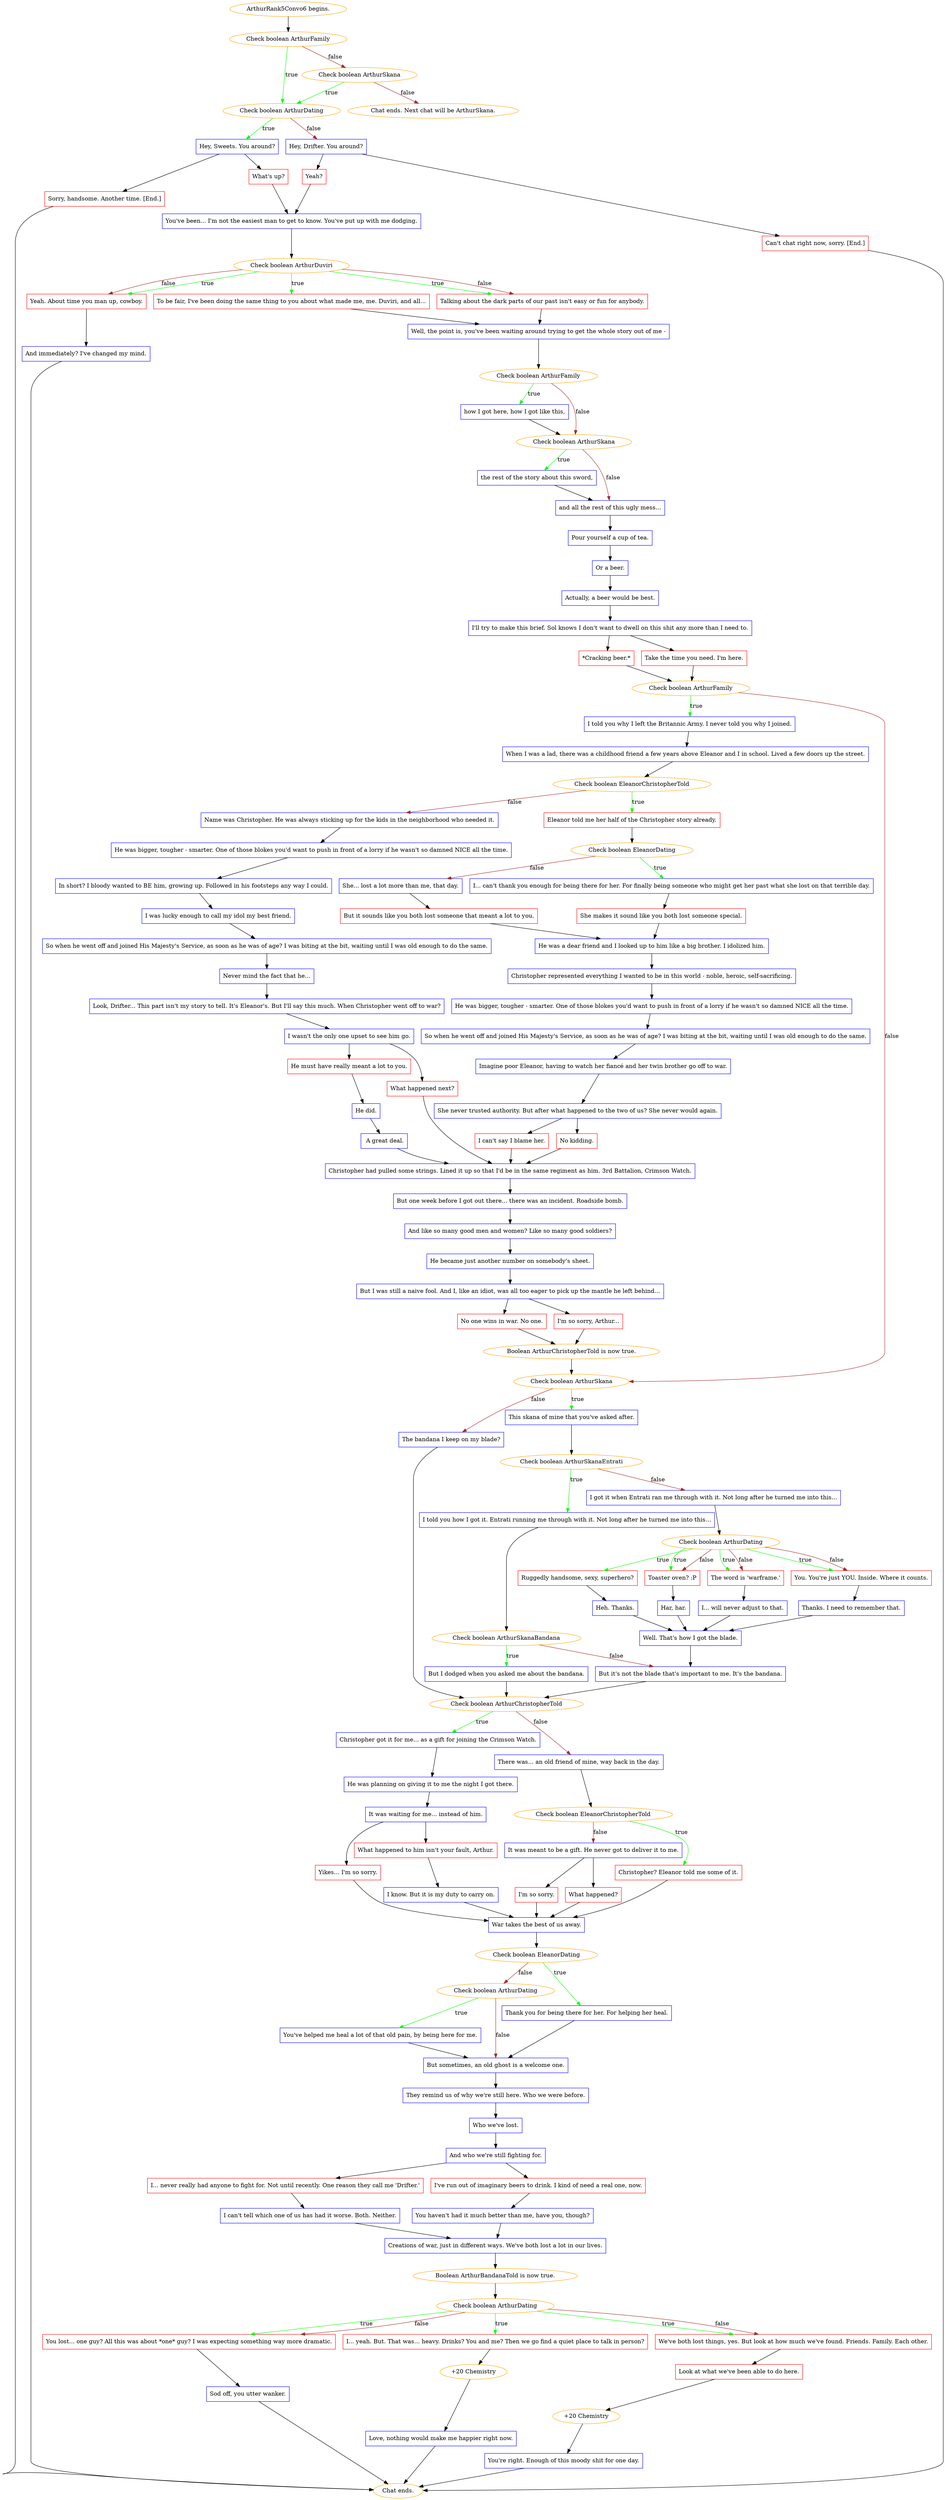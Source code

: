 digraph {
	"ArthurRank5Convo6 begins." [color=orange];
		"ArthurRank5Convo6 begins." -> 2457;
	2457 [label="Check boolean ArthurFamily",color=orange];
		2457 -> 2460 [label=true,color=green];
		2457 -> 2458 [label=false,color=brown];
	2460 [label="Check boolean ArthurDating",color=orange];
		2460 -> 2462 [label=true,color=green];
		2460 -> 2461 [label=false,color=brown];
	2458 [label="Check boolean ArthurSkana",color=orange];
		2458 -> 2460 [label=true,color=green];
		2458 -> "Chat ends. Next chat will be ArthurSkana." [label=false,color=brown];
	2462 [label="Hey, Sweets. You around?",shape=box,color=blue];
		2462 -> 2467;
		2462 -> 2464;
	2461 [label="Hey, Drifter. You around?",shape=box,color=blue];
		2461 -> 2465;
		2461 -> 2466;
	"Chat ends. Next chat will be ArthurSkana." [color=orange];
	2467 [label="What's up?",shape=box,color=red];
		2467 -> 2469;
	2464 [label="Sorry, handsome. Another time. [End.]",shape=box,color=red];
		2464 -> "Chat ends.";
	2465 [label="Yeah?",shape=box,color=red];
		2465 -> 2469;
	2466 [label="Can't chat right now, sorry. [End.]",shape=box,color=red];
		2466 -> "Chat ends.";
	2469 [label="You've been... I'm not the easiest man to get to know. You've put up with me dodging.",shape=box,color=blue];
		2469 -> 2470;
	"Chat ends." [color=orange];
	2470 [label="Check boolean ArthurDuviri",color=orange];
		2470 -> 2471 [label=true,color=green];
		2470 -> 2472 [label=true,color=green];
		2470 -> 2473 [label=true,color=green];
		2470 -> 2472 [label=false,color=brown];
		2470 -> 2473 [label=false,color=brown];
	2471 [label="To be fair, I've been doing the same thing to you about what made me, me. Duviri, and all...",shape=box,color=red];
		2471 -> 2474;
	2472 [label="Talking about the dark parts of our past isn't easy or fun for anybody.",shape=box,color=red];
		2472 -> 2474;
	2473 [label="Yeah. About time you man up, cowboy.",shape=box,color=red];
		2473 -> 2475;
	2474 [label="Well, the point is, you've been waiting around trying to get the whole story out of me -",shape=box,color=blue];
		2474 -> 2477;
	2475 [label="And immediately? I've changed my mind.",shape=box,color=blue];
		2475 -> "Chat ends.";
	2477 [label="Check boolean ArthurFamily",color=orange];
		2477 -> 2479 [label=true,color=green];
		2477 -> 2478 [label=false,color=brown];
	2479 [label="how I got here, how I got like this,",shape=box,color=blue];
		2479 -> 2478;
	2478 [label="Check boolean ArthurSkana",color=orange];
		2478 -> 2480 [label=true,color=green];
		2478 -> 2481 [label=false,color=brown];
	2480 [label="the rest of the story about this sword,",shape=box,color=blue];
		2480 -> 2481;
	2481 [label="and all the rest of this ugly mess...",shape=box,color=blue];
		2481 -> 2482;
	2482 [label="Pour yourself a cup of tea.",shape=box,color=blue];
		2482 -> 2483;
	2483 [label="Or a beer.",shape=box,color=blue];
		2483 -> 2484;
	2484 [label="Actually, a beer would be best.",shape=box,color=blue];
		2484 -> 2485;
	2485 [label="I'll try to make this brief. Sol knows I don't want to dwell on this shit any more than I need to.",shape=box,color=blue];
		2485 -> 2486;
		2485 -> 2487;
	2486 [label="*Cracking beer.*",shape=box,color=red];
		2486 -> 2488;
	2487 [label="Take the time you need. I'm here.",shape=box,color=red];
		2487 -> 2488;
	2488 [label="Check boolean ArthurFamily",color=orange];
		2488 -> 2489 [label=true,color=green];
		2488 -> 2490 [label=false,color=brown];
	2489 [label="I told you why I left the Britannic Army. I never told you why I joined.",shape=box,color=blue];
		2489 -> 2493;
	2490 [label="Check boolean ArthurSkana",color=orange];
		2490 -> 2491 [label=true,color=green];
		2490 -> 2492 [label=false,color=brown];
	2493 [label="When I was a lad, there was a childhood friend a few years above Eleanor and I in school. Lived a few doors up the street.",shape=box,color=blue];
		2493 -> 2494;
	2491 [label="This skana of mine that you've asked after.",shape=box,color=blue];
		2491 -> 2495;
	2492 [label="The bandana I keep on my blade?",shape=box,color=blue];
		2492 -> 2520;
	2494 [label="Check boolean EleanorChristopherTold",color=orange];
		2494 -> 2497 [label=true,color=green];
		2494 -> 2499 [label=false,color=brown];
	2495 [label="Check boolean ArthurSkanaEntrati",color=orange];
		2495 -> 2506 [label=true,color=green];
		2495 -> 2496 [label=false,color=brown];
	2520 [label="Check boolean ArthurChristopherTold",color=orange];
		2520 -> 2521 [label=true,color=green];
		2520 -> 2522 [label=false,color=brown];
	2497 [label="Eleanor told me her half of the Christopher story already.",shape=box,color=red];
		2497 -> 2502;
	2499 [label="Name was Christopher. He was always sticking up for the kids in the neighborhood who needed it.",shape=box,color=blue];
		2499 -> 2500;
	2506 [label="I told you how I got it. Entrati running me through with it. Not long after he turned me into this...",shape=box,color=blue];
		2506 -> 2517;
	2496 [label="I got it when Entrati ran me through with it. Not long after he turned me into this...",shape=box,color=blue];
		2496 -> 2507;
	2521 [label="Christopher got it for me... as a gift for joining the Crimson Watch.",shape=box,color=blue];
		2521 -> 2523;
	2522 [label="There was... an old friend of mine, way back in the day.",shape=box,color=blue];
		2522 -> 2524;
	2502 [label="Check boolean EleanorDating",color=orange];
		2502 -> 2503 [label=true,color=green];
		2502 -> 2504 [label=false,color=brown];
	2500 [label="He was bigger, tougher - smarter. One of those blokes you'd want to push in front of a lorry if he wasn't so damned NICE all the time.",shape=box,color=blue];
		2500 -> 2501;
	2517 [label="Check boolean ArthurSkanaBandana",color=orange];
		2517 -> 2518 [label=true,color=green];
		2517 -> 2519 [label=false,color=brown];
	2507 [label="Check boolean ArthurDating",color=orange];
		2507 -> 2508 [label=true,color=green];
		2507 -> 2509 [label=true,color=green];
		2507 -> 2510 [label=true,color=green];
		2507 -> 2511 [label=true,color=green];
		2507 -> 2509 [label=false,color=brown];
		2507 -> 2510 [label=false,color=brown];
		2507 -> 2511 [label=false,color=brown];
	2523 [label="He was planning on giving it to me the night I got there.",shape=box,color=blue];
		2523 -> 2525;
	2524 [label="Check boolean EleanorChristopherTold",color=orange];
		2524 -> 2526 [label=true,color=green];
		2524 -> 2527 [label=false,color=brown];
	2503 [label="I... can't thank you enough for being there for her. For finally being someone who might get her past what she lost on that terrible day.",shape=box,color=blue];
		2503 -> 2498;
	2504 [label="She... lost a lot more than me, that day.",shape=box,color=blue];
		2504 -> 2505;
	2501 [label="In short? I bloody wanted to BE him, growing up. Followed in his footsteps any way I could.",shape=box,color=blue];
		2501 -> 2540;
	2518 [label="But I dodged when you asked me about the bandana.",shape=box,color=blue];
		2518 -> 2520;
	2519 [label="But it's not the blade that's important to me. It's the bandana.",shape=box,color=blue];
		2519 -> 2520;
	2508 [label="Ruggedly handsome, sexy, superhero?",shape=box,color=red];
		2508 -> 2512;
	2509 [label="Toaster oven? :P",shape=box,color=red];
		2509 -> 2513;
	2510 [label="The word is 'warframe.'",shape=box,color=red];
		2510 -> 2514;
	2511 [label="You. You're just YOU. Inside. Where it counts.",shape=box,color=red];
		2511 -> 2515;
	2525 [label="It was waiting for me... instead of him.",shape=box,color=blue];
		2525 -> 2528;
		2525 -> 2529;
	2526 [label="Christopher? Eleanor told me some of it.",shape=box,color=red];
		2526 -> 2533;
	2527 [label="It was meant to be a gift. He never got to deliver it to me.",shape=box,color=blue];
		2527 -> 2530;
		2527 -> 2531;
	2498 [label="She makes it sound like you both lost someone special.",shape=box,color=red];
		2498 -> 2534;
	2505 [label="But it sounds like you both lost someone that meant a lot to you.",shape=box,color=red];
		2505 -> 2534;
	2540 [label="I was lucky enough to call my idol my best friend.",shape=box,color=blue];
		2540 -> 2541;
	2512 [label="Heh. Thanks.",shape=box,color=blue];
		2512 -> 2516;
	2513 [label="Har, har.",shape=box,color=blue];
		2513 -> 2516;
	2514 [label="I... will never adjust to that.",shape=box,color=blue];
		2514 -> 2516;
	2515 [label="Thanks. I need to remember that.",shape=box,color=blue];
		2515 -> 2516;
	2528 [label="What happened to him isn't your fault, Arthur.",shape=box,color=red];
		2528 -> 2532;
	2529 [label="Yikes... I'm so sorry.",shape=box,color=red];
		2529 -> 2533;
	2533 [label="War takes the best of us away.",shape=box,color=blue];
		2533 -> 2557;
	2530 [label="What happened?",shape=box,color=red];
		2530 -> 2533;
	2531 [label="I'm so sorry.",shape=box,color=red];
		2531 -> 2533;
	2534 [label="He was a dear friend and I looked up to him like a big brother. I idolized him.",shape=box,color=blue];
		2534 -> 2535;
	2541 [label="So when he went off and joined His Majesty's Service, as soon as he was of age? I was biting at the bit, waiting until I was old enough to do the same.",shape=box,color=blue];
		2541 -> 2542;
	2516 [label="Well. That's how I got the blade.",shape=box,color=blue];
		2516 -> 2519;
	2532 [label="I know. But it is my duty to carry on.",shape=box,color=blue];
		2532 -> 2533;
	2557 [label="Check boolean EleanorDating",color=orange];
		2557 -> 2559 [label=true,color=green];
		2557 -> 2558 [label=false,color=brown];
	2535 [label="Christopher represented everything I wanted to be in this world - noble, heroic, self-sacrificing.",shape=box,color=blue];
		2535 -> 2536;
	2542 [label="Never mind the fact that he...",shape=box,color=blue];
		2542 -> 2543;
	2559 [label="Thank you for being there for her. For helping her heal.",shape=box,color=blue];
		2559 -> 2561;
	2558 [label="Check boolean ArthurDating",color=orange];
		2558 -> 2560 [label=true,color=green];
		2558 -> 2561 [label=false,color=brown];
	2536 [label="He was bigger, tougher - smarter. One of those blokes you'd want to push in front of a lorry if he wasn't so damned NICE all the time.",shape=box,color=blue];
		2536 -> 2537;
	2543 [label="Look, Drifter... This part isn't my story to tell. It's Eleanor's. But I'll say this much. When Christopher went off to war?",shape=box,color=blue];
		2543 -> 2544;
	2561 [label="But sometimes, an old ghost is a welcome one.",shape=box,color=blue];
		2561 -> 2562;
	2560 [label="You've helped me heal a lot of that old pain, by being here for me.",shape=box,color=blue];
		2560 -> 2561;
	2537 [label="So when he went off and joined His Majesty's Service, as soon as he was of age? I was biting at the bit, waiting until I was old enough to do the same.",shape=box,color=blue];
		2537 -> 2538;
	2544 [label="I wasn't the only one upset to see him go.",shape=box,color=blue];
		2544 -> 2545;
		2544 -> 2546;
	2562 [label="They remind us of why we're still here. Who we were before.",shape=box,color=blue];
		2562 -> 2563;
	2538 [label="Imagine poor Eleanor, having to watch her fiancé and her twin brother go off to war.",shape=box,color=blue];
		2538 -> 2539;
	2545 [label="He must have really meant a lot to you.",shape=box,color=red];
		2545 -> 2547;
	2546 [label="What happened next?",shape=box,color=red];
		2546 -> 2549;
	2563 [label="Who we've lost.",shape=box,color=blue];
		2563 -> 2564;
	2539 [label="She never trusted authority. But after what happened to the two of us? She never would again.",shape=box,color=blue];
		2539 -> 2775;
		2539 -> 2776;
	2547 [label="He did.",shape=box,color=blue];
		2547 -> 2548;
	2549 [label="Christopher had pulled some strings. Lined it up so that I'd be in the same regiment as him. 3rd Battalion, Crimson Watch.",shape=box,color=blue];
		2549 -> 2550;
	2564 [label="And who we're still fighting for.",shape=box,color=blue];
		2564 -> 2565;
		2564 -> 2566;
	2775 [label="I can't say I blame her.",shape=box,color=red];
		2775 -> 2549;
	2776 [label="No kidding.",shape=box,color=red];
		2776 -> 2549;
	2548 [label=" A great deal.",shape=box,color=blue];
		2548 -> 2549;
	2550 [label="But one week before I got out there... there was an incident. Roadside bomb.",shape=box,color=blue];
		2550 -> 2551;
	2565 [label="I... never really had anyone to fight for. Not until recently. One reason they call me 'Drifter.'",shape=box,color=red];
		2565 -> 2567;
	2566 [label="I've run out of imaginary beers to drink. I kind of need a real one, now.",shape=box,color=red];
		2566 -> 2568;
	2551 [label="And like so many good men and women? Like so many good soldiers?",shape=box,color=blue];
		2551 -> 2552;
	2567 [label="I can't tell which one of us has had it worse. Both. Neither.",shape=box,color=blue];
		2567 -> 2569;
	2568 [label="You haven't had it much better than me, have you, though?",shape=box,color=blue];
		2568 -> 2569;
	2552 [label="He became just another number on somebody's sheet.",shape=box,color=blue];
		2552 -> 2553;
	2569 [label="Creations of war, just in different ways. We've both lost a lot in our lives.",shape=box,color=blue];
		2569 -> "/EE/Types/Engine/SetBooleanDialogueNode:ArthurBandanaTold:2571";
	2553 [label="But I was still a naive fool. And I, like an idiot, was all too eager to pick up the mantle he left behind...",shape=box,color=blue];
		2553 -> 2554;
		2553 -> 2555;
	"/EE/Types/Engine/SetBooleanDialogueNode:ArthurBandanaTold:2571" [label="Boolean ArthurBandanaTold is now true.",color=orange];
		"/EE/Types/Engine/SetBooleanDialogueNode:ArthurBandanaTold:2571" -> 2571;
	2554 [label="I'm so sorry, Arthur...",shape=box,color=red];
		2554 -> "/EE/Types/Engine/SetBooleanDialogueNode:ArthurChristopherTold:2490";
	2555 [label="No one wins in war. No one.",shape=box,color=red];
		2555 -> "/EE/Types/Engine/SetBooleanDialogueNode:ArthurChristopherTold:2490";
	2571 [label="Check boolean ArthurDating",color=orange];
		2571 -> 2572 [label=true,color=green];
		2571 -> 2573 [label=true,color=green];
		2571 -> 2574 [label=true,color=green];
		2571 -> 2573 [label=false,color=brown];
		2571 -> 2574 [label=false,color=brown];
	"/EE/Types/Engine/SetBooleanDialogueNode:ArthurChristopherTold:2490" [label="Boolean ArthurChristopherTold is now true.",color=orange];
		"/EE/Types/Engine/SetBooleanDialogueNode:ArthurChristopherTold:2490" -> 2490;
	2572 [label="I... yeah. But. That was... heavy. Drinks? You and me? Then we go find a quiet place to talk in person?",shape=box,color=red];
		2572 -> 2576;
	2573 [label="We've both lost things, yes. But look at how much we've found. Friends. Family. Each other.",shape=box,color=red];
		2573 -> 2578;
	2574 [label="You lost... one guy? All this was about *one* guy? I was expecting something way more dramatic.",shape=box,color=red];
		2574 -> 2582;
	2576 [label="+20 Chemistry",color=orange];
		2576 -> 2575;
	2578 [label="Look at what we've been able to do here.",shape=box,color=red];
		2578 -> 2580;
	2582 [label="Sod off, you utter wanker.",shape=box,color=blue];
		2582 -> "Chat ends.";
	2575 [label="Love, nothing would make me happier right now.",shape=box,color=blue];
		2575 -> "Chat ends.";
	2580 [label="+20 Chemistry",color=orange];
		2580 -> 2579;
	2579 [label="You're right. Enough of this moody shit for one day.",shape=box,color=blue];
		2579 -> "Chat ends.";
}